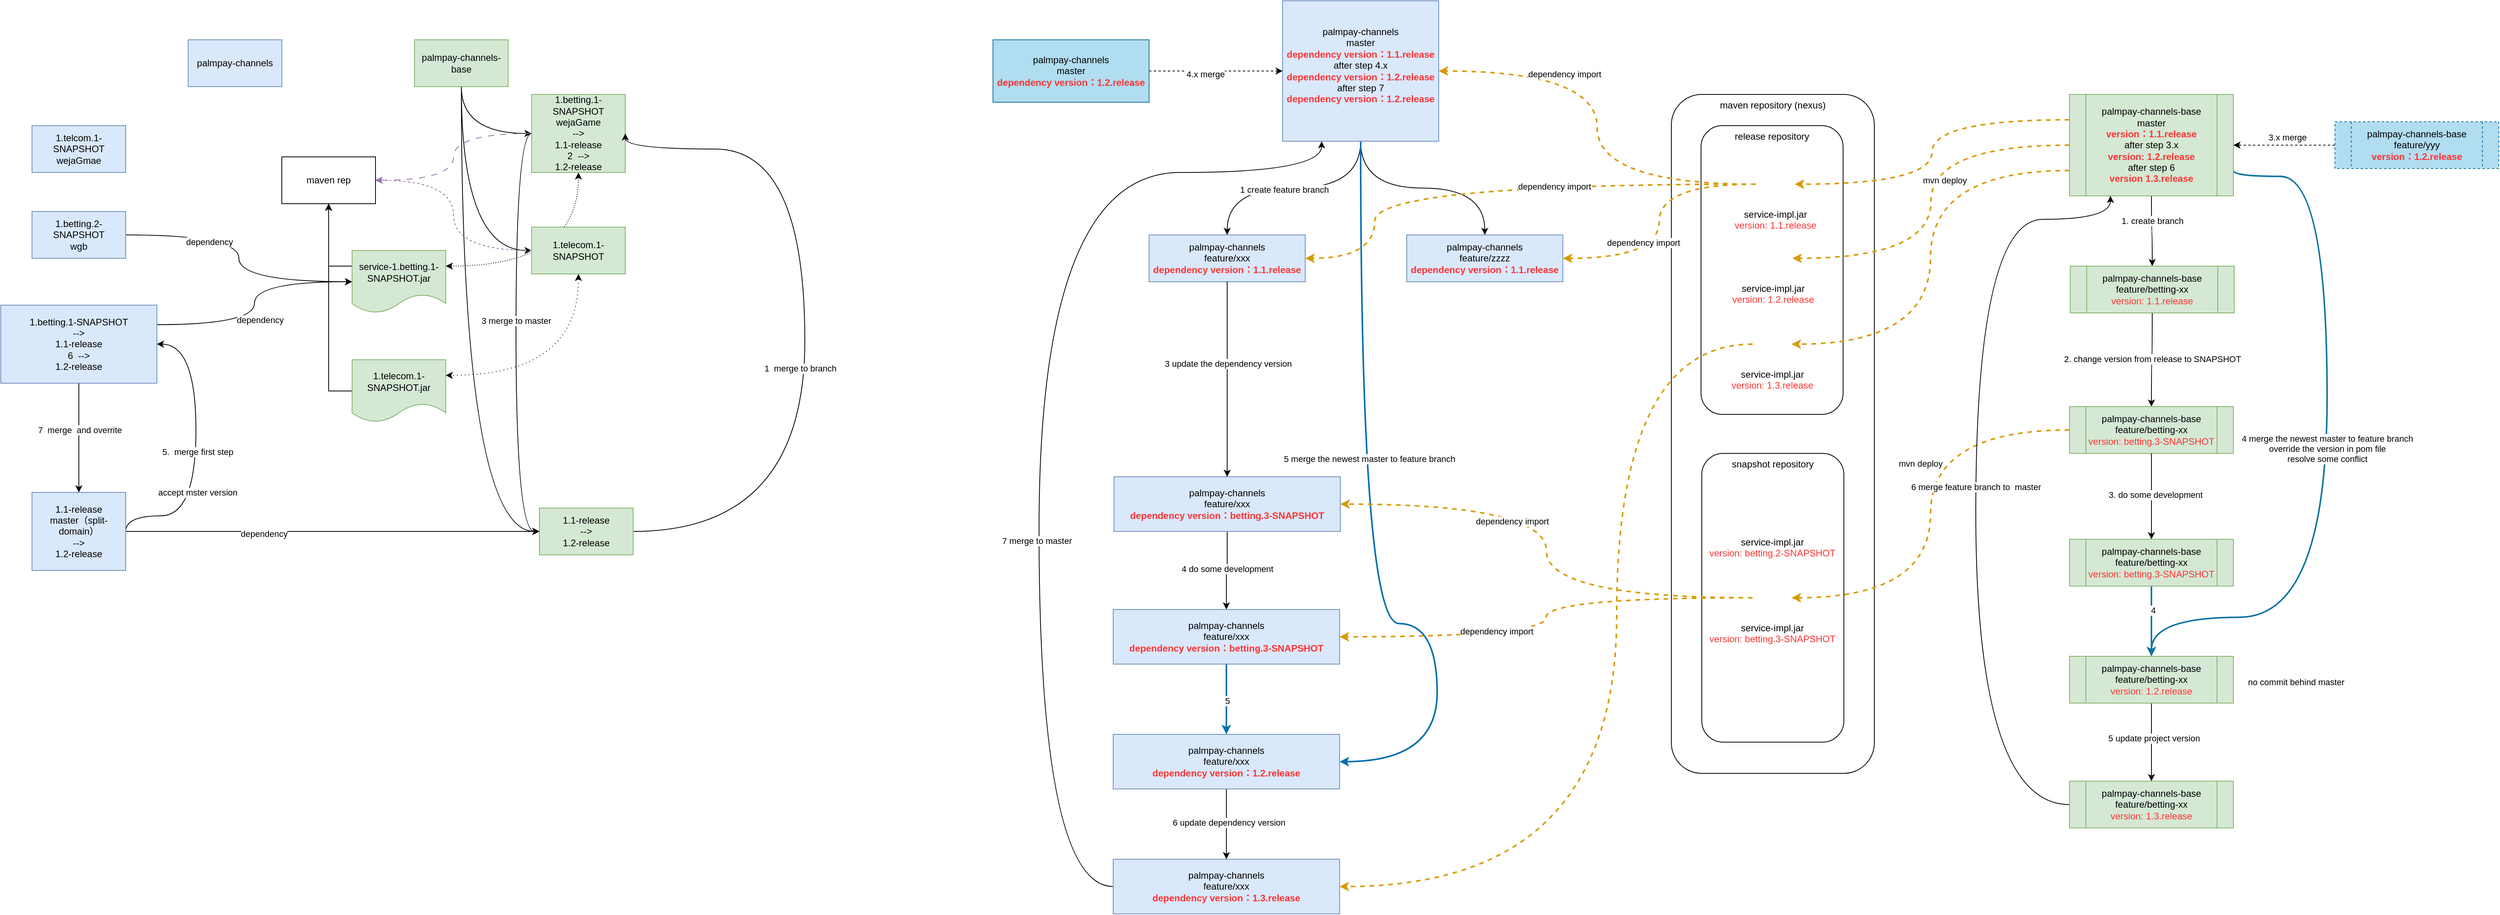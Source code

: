 <mxfile version="21.6.6" type="github">
  <diagram name="第 1 页" id="z0Ltoj8eWmJkIahDTdDF">
    <mxGraphModel dx="2133" dy="830" grid="1" gridSize="10" guides="1" tooltips="1" connect="1" arrows="1" fold="1" page="1" pageScale="1" pageWidth="827" pageHeight="1169" math="0" shadow="0">
      <root>
        <mxCell id="0" />
        <mxCell id="1" parent="0" />
        <mxCell id="0uwjctdGdJ8ZIo5__Zef-95" value="maven repository (nexus)" style="rounded=1;whiteSpace=wrap;html=1;verticalAlign=top;" parent="1" vertex="1">
          <mxGeometry x="1910" y="240" width="260" height="870" as="geometry" />
        </mxCell>
        <mxCell id="0uwjctdGdJ8ZIo5__Zef-104" value="snapshot repository" style="rounded=1;whiteSpace=wrap;html=1;verticalAlign=top;" parent="1" vertex="1">
          <mxGeometry x="1949" y="700" width="182" height="370" as="geometry" />
        </mxCell>
        <mxCell id="0uwjctdGdJ8ZIo5__Zef-97" value="release repository" style="rounded=1;whiteSpace=wrap;html=1;verticalAlign=top;" parent="1" vertex="1">
          <mxGeometry x="1948" y="280" width="182" height="370" as="geometry" />
        </mxCell>
        <mxCell id="0uwjctdGdJ8ZIo5__Zef-1" value="palmpay-channels" style="rounded=0;whiteSpace=wrap;html=1;fillColor=#dae8fc;strokeColor=#6c8ebf;" parent="1" vertex="1">
          <mxGeometry x="10" y="170" width="120" height="60" as="geometry" />
        </mxCell>
        <mxCell id="0uwjctdGdJ8ZIo5__Zef-6" style="edgeStyle=orthogonalEdgeStyle;rounded=0;orthogonalLoop=1;jettySize=auto;html=1;entryX=0;entryY=0.5;entryDx=0;entryDy=0;exitX=0.5;exitY=1;exitDx=0;exitDy=0;curved=1;" parent="1" source="0uwjctdGdJ8ZIo5__Zef-2" target="0uwjctdGdJ8ZIo5__Zef-4" edge="1">
          <mxGeometry relative="1" as="geometry" />
        </mxCell>
        <mxCell id="0uwjctdGdJ8ZIo5__Zef-7" style="edgeStyle=orthogonalEdgeStyle;rounded=0;orthogonalLoop=1;jettySize=auto;html=1;entryX=0;entryY=0.5;entryDx=0;entryDy=0;exitX=0.5;exitY=1;exitDx=0;exitDy=0;curved=1;" parent="1" source="0uwjctdGdJ8ZIo5__Zef-2" target="0uwjctdGdJ8ZIo5__Zef-5" edge="1">
          <mxGeometry relative="1" as="geometry" />
        </mxCell>
        <mxCell id="0uwjctdGdJ8ZIo5__Zef-25" style="edgeStyle=orthogonalEdgeStyle;rounded=0;orthogonalLoop=1;jettySize=auto;html=1;entryX=0;entryY=0.5;entryDx=0;entryDy=0;curved=1;exitX=0.5;exitY=1;exitDx=0;exitDy=0;" parent="1" source="0uwjctdGdJ8ZIo5__Zef-2" target="0uwjctdGdJ8ZIo5__Zef-24" edge="1">
          <mxGeometry relative="1" as="geometry" />
        </mxCell>
        <mxCell id="0uwjctdGdJ8ZIo5__Zef-2" value="palmpay-channels-base" style="rounded=0;whiteSpace=wrap;html=1;fillColor=#d5e8d4;strokeColor=#82b366;" parent="1" vertex="1">
          <mxGeometry x="300" y="170" width="120" height="60" as="geometry" />
        </mxCell>
        <mxCell id="0uwjctdGdJ8ZIo5__Zef-18" style="edgeStyle=orthogonalEdgeStyle;rounded=0;orthogonalLoop=1;jettySize=auto;html=1;entryX=0;entryY=0.5;entryDx=0;entryDy=0;curved=1;exitX=1;exitY=0.25;exitDx=0;exitDy=0;" parent="1" source="0uwjctdGdJ8ZIo5__Zef-8" target="0uwjctdGdJ8ZIo5__Zef-12" edge="1">
          <mxGeometry relative="1" as="geometry" />
        </mxCell>
        <mxCell id="0uwjctdGdJ8ZIo5__Zef-19" value="dependency" style="edgeLabel;html=1;align=center;verticalAlign=middle;resizable=0;points=[];" parent="0uwjctdGdJ8ZIo5__Zef-18" vertex="1" connectable="0">
          <mxGeometry x="-0.139" y="-7" relative="1" as="geometry">
            <mxPoint as="offset" />
          </mxGeometry>
        </mxCell>
        <mxCell id="0uwjctdGdJ8ZIo5__Zef-3" value="1.telcom.1-SNAPSHOT&lt;br&gt;wejaGmae" style="rounded=0;whiteSpace=wrap;html=1;fillColor=#dae8fc;strokeColor=#6c8ebf;" parent="1" vertex="1">
          <mxGeometry x="-190" y="280" width="120" height="60" as="geometry" />
        </mxCell>
        <mxCell id="0uwjctdGdJ8ZIo5__Zef-10" style="edgeStyle=orthogonalEdgeStyle;rounded=0;orthogonalLoop=1;jettySize=auto;html=1;entryX=1;entryY=0.5;entryDx=0;entryDy=0;dashed=1;dashPattern=8 8;curved=1;fillColor=#e1d5e7;strokeColor=#9673a6;" parent="1" source="0uwjctdGdJ8ZIo5__Zef-4" target="0uwjctdGdJ8ZIo5__Zef-9" edge="1">
          <mxGeometry relative="1" as="geometry" />
        </mxCell>
        <mxCell id="0uwjctdGdJ8ZIo5__Zef-16" style="edgeStyle=orthogonalEdgeStyle;rounded=0;orthogonalLoop=1;jettySize=auto;html=1;entryX=1;entryY=0.25;entryDx=0;entryDy=0;curved=1;exitX=0.5;exitY=1;exitDx=0;exitDy=0;dashed=1;dashPattern=1 2;startArrow=classic;startFill=1;" parent="1" source="0uwjctdGdJ8ZIo5__Zef-4" target="0uwjctdGdJ8ZIo5__Zef-12" edge="1">
          <mxGeometry relative="1" as="geometry" />
        </mxCell>
        <mxCell id="0uwjctdGdJ8ZIo5__Zef-39" style="edgeStyle=orthogonalEdgeStyle;rounded=0;orthogonalLoop=1;jettySize=auto;html=1;entryX=0;entryY=0.5;entryDx=0;entryDy=0;exitX=0;exitY=0.5;exitDx=0;exitDy=0;curved=1;" parent="1" source="0uwjctdGdJ8ZIo5__Zef-4" target="0uwjctdGdJ8ZIo5__Zef-24" edge="1">
          <mxGeometry relative="1" as="geometry" />
        </mxCell>
        <mxCell id="0uwjctdGdJ8ZIo5__Zef-40" value="3 merge to master" style="edgeLabel;html=1;align=center;verticalAlign=middle;resizable=0;points=[];" parent="0uwjctdGdJ8ZIo5__Zef-39" vertex="1" connectable="0">
          <mxGeometry x="-0.129" y="2" relative="1" as="geometry">
            <mxPoint x="-2" y="16" as="offset" />
          </mxGeometry>
        </mxCell>
        <mxCell id="0uwjctdGdJ8ZIo5__Zef-4" value="1.betting.1-SNAPSHOT&lt;br&gt;wejaGame&lt;br&gt;--&amp;gt;&lt;br&gt;1.1-release&lt;br&gt;2&amp;nbsp; --&amp;gt;&lt;br&gt;1.2-release" style="rounded=0;whiteSpace=wrap;html=1;fillColor=#d5e8d4;strokeColor=#82b366;" parent="1" vertex="1">
          <mxGeometry x="450" y="240" width="120" height="100" as="geometry" />
        </mxCell>
        <mxCell id="0uwjctdGdJ8ZIo5__Zef-11" style="edgeStyle=orthogonalEdgeStyle;rounded=0;orthogonalLoop=1;jettySize=auto;html=1;entryX=1;entryY=0.5;entryDx=0;entryDy=0;curved=1;dashed=1;fillColor=#e1d5e7;strokeColor=#9673a6;" parent="1" source="0uwjctdGdJ8ZIo5__Zef-5" target="0uwjctdGdJ8ZIo5__Zef-9" edge="1">
          <mxGeometry relative="1" as="geometry" />
        </mxCell>
        <mxCell id="0uwjctdGdJ8ZIo5__Zef-17" style="edgeStyle=orthogonalEdgeStyle;rounded=0;orthogonalLoop=1;jettySize=auto;html=1;entryX=1;entryY=0.25;entryDx=0;entryDy=0;exitX=0.5;exitY=1;exitDx=0;exitDy=0;curved=1;dashed=1;dashPattern=1 4;startArrow=classic;startFill=1;" parent="1" source="0uwjctdGdJ8ZIo5__Zef-5" target="0uwjctdGdJ8ZIo5__Zef-14" edge="1">
          <mxGeometry relative="1" as="geometry" />
        </mxCell>
        <mxCell id="0uwjctdGdJ8ZIo5__Zef-5" value="1.telecom.1-SNAPSHOT" style="rounded=0;whiteSpace=wrap;html=1;fillColor=#d5e8d4;strokeColor=#82b366;" parent="1" vertex="1">
          <mxGeometry x="450" y="410" width="120" height="60" as="geometry" />
        </mxCell>
        <mxCell id="0uwjctdGdJ8ZIo5__Zef-41" style="edgeStyle=orthogonalEdgeStyle;rounded=0;orthogonalLoop=1;jettySize=auto;html=1;entryX=0.5;entryY=0;entryDx=0;entryDy=0;" parent="1" source="0uwjctdGdJ8ZIo5__Zef-8" target="0uwjctdGdJ8ZIo5__Zef-26" edge="1">
          <mxGeometry relative="1" as="geometry" />
        </mxCell>
        <mxCell id="0uwjctdGdJ8ZIo5__Zef-42" value="7&amp;nbsp; merge&amp;nbsp; and overrite" style="edgeLabel;html=1;align=center;verticalAlign=middle;resizable=0;points=[];" parent="0uwjctdGdJ8ZIo5__Zef-41" vertex="1" connectable="0">
          <mxGeometry x="-0.143" y="1" relative="1" as="geometry">
            <mxPoint as="offset" />
          </mxGeometry>
        </mxCell>
        <mxCell id="0uwjctdGdJ8ZIo5__Zef-8" value="1.betting.1-SNAPSHOT&lt;br&gt;--&amp;gt;&lt;br&gt;1.1-release&lt;br&gt;6&amp;nbsp; --&amp;gt;&lt;br&gt;1.2-release" style="rounded=0;whiteSpace=wrap;html=1;fillColor=#dae8fc;strokeColor=#6c8ebf;" parent="1" vertex="1">
          <mxGeometry x="-230" y="510" width="200" height="100" as="geometry" />
        </mxCell>
        <mxCell id="0uwjctdGdJ8ZIo5__Zef-9" value="maven rep" style="rounded=0;whiteSpace=wrap;html=1;" parent="1" vertex="1">
          <mxGeometry x="130" y="320" width="120" height="60" as="geometry" />
        </mxCell>
        <mxCell id="0uwjctdGdJ8ZIo5__Zef-13" style="edgeStyle=orthogonalEdgeStyle;rounded=0;orthogonalLoop=1;jettySize=auto;html=1;entryX=0.5;entryY=1;entryDx=0;entryDy=0;exitX=0;exitY=0.25;exitDx=0;exitDy=0;" parent="1" source="0uwjctdGdJ8ZIo5__Zef-12" target="0uwjctdGdJ8ZIo5__Zef-9" edge="1">
          <mxGeometry relative="1" as="geometry" />
        </mxCell>
        <mxCell id="0uwjctdGdJ8ZIo5__Zef-12" value="service-1.betting.1-SNAPSHOT.jar" style="shape=document;whiteSpace=wrap;html=1;boundedLbl=1;fillColor=#d5e8d4;strokeColor=#82b366;" parent="1" vertex="1">
          <mxGeometry x="220" y="440" width="120" height="80" as="geometry" />
        </mxCell>
        <mxCell id="0uwjctdGdJ8ZIo5__Zef-15" style="edgeStyle=orthogonalEdgeStyle;rounded=0;orthogonalLoop=1;jettySize=auto;html=1;entryX=0.5;entryY=1;entryDx=0;entryDy=0;exitX=0;exitY=0.5;exitDx=0;exitDy=0;" parent="1" source="0uwjctdGdJ8ZIo5__Zef-14" target="0uwjctdGdJ8ZIo5__Zef-9" edge="1">
          <mxGeometry relative="1" as="geometry" />
        </mxCell>
        <mxCell id="0uwjctdGdJ8ZIo5__Zef-14" value="1.telecom.1-SNAPSHOT.jar" style="shape=document;whiteSpace=wrap;html=1;boundedLbl=1;fillColor=#d5e8d4;strokeColor=#82b366;" parent="1" vertex="1">
          <mxGeometry x="220" y="580" width="120" height="80" as="geometry" />
        </mxCell>
        <mxCell id="0uwjctdGdJ8ZIo5__Zef-22" style="edgeStyle=orthogonalEdgeStyle;rounded=0;orthogonalLoop=1;jettySize=auto;html=1;entryX=0;entryY=0.5;entryDx=0;entryDy=0;curved=1;" parent="1" source="0uwjctdGdJ8ZIo5__Zef-20" target="0uwjctdGdJ8ZIo5__Zef-12" edge="1">
          <mxGeometry relative="1" as="geometry" />
        </mxCell>
        <mxCell id="0uwjctdGdJ8ZIo5__Zef-23" value="dependency" style="edgeLabel;html=1;align=center;verticalAlign=middle;resizable=0;points=[];" parent="0uwjctdGdJ8ZIo5__Zef-22" vertex="1" connectable="0">
          <mxGeometry x="-0.389" y="-9" relative="1" as="geometry">
            <mxPoint as="offset" />
          </mxGeometry>
        </mxCell>
        <mxCell id="0uwjctdGdJ8ZIo5__Zef-20" value="1.betting.2-SNAPSHOT&lt;br&gt;wgb" style="rounded=0;whiteSpace=wrap;html=1;fillColor=#dae8fc;strokeColor=#6c8ebf;" parent="1" vertex="1">
          <mxGeometry x="-190" y="390" width="120" height="60" as="geometry" />
        </mxCell>
        <mxCell id="0uwjctdGdJ8ZIo5__Zef-37" style="edgeStyle=orthogonalEdgeStyle;rounded=0;orthogonalLoop=1;jettySize=auto;html=1;entryX=1;entryY=0.5;entryDx=0;entryDy=0;curved=1;" parent="1" source="0uwjctdGdJ8ZIo5__Zef-24" target="0uwjctdGdJ8ZIo5__Zef-4" edge="1">
          <mxGeometry relative="1" as="geometry">
            <Array as="points">
              <mxPoint x="800" y="800" />
              <mxPoint x="800" y="310" />
            </Array>
          </mxGeometry>
        </mxCell>
        <mxCell id="0uwjctdGdJ8ZIo5__Zef-38" value="1&amp;nbsp; merge to branch" style="edgeLabel;html=1;align=center;verticalAlign=middle;resizable=0;points=[];" parent="0uwjctdGdJ8ZIo5__Zef-37" vertex="1" connectable="0">
          <mxGeometry x="-0.106" y="6" relative="1" as="geometry">
            <mxPoint as="offset" />
          </mxGeometry>
        </mxCell>
        <mxCell id="0uwjctdGdJ8ZIo5__Zef-24" value="1.1-release&lt;br&gt;--&amp;gt;&lt;br&gt;1.2-release" style="rounded=0;whiteSpace=wrap;html=1;fillColor=#d5e8d4;strokeColor=#82b366;" parent="1" vertex="1">
          <mxGeometry x="460" y="770" width="120" height="60" as="geometry" />
        </mxCell>
        <mxCell id="0uwjctdGdJ8ZIo5__Zef-27" style="edgeStyle=orthogonalEdgeStyle;rounded=0;orthogonalLoop=1;jettySize=auto;html=1;entryX=0;entryY=0.5;entryDx=0;entryDy=0;curved=1;" parent="1" source="0uwjctdGdJ8ZIo5__Zef-26" target="0uwjctdGdJ8ZIo5__Zef-24" edge="1">
          <mxGeometry relative="1" as="geometry" />
        </mxCell>
        <mxCell id="0uwjctdGdJ8ZIo5__Zef-28" value="dependency" style="edgeLabel;html=1;align=center;verticalAlign=middle;resizable=0;points=[];" parent="0uwjctdGdJ8ZIo5__Zef-27" vertex="1" connectable="0">
          <mxGeometry x="-0.333" y="-3" relative="1" as="geometry">
            <mxPoint as="offset" />
          </mxGeometry>
        </mxCell>
        <mxCell id="0uwjctdGdJ8ZIo5__Zef-33" style="edgeStyle=orthogonalEdgeStyle;rounded=0;orthogonalLoop=1;jettySize=auto;html=1;entryX=1;entryY=0.5;entryDx=0;entryDy=0;exitX=1;exitY=0.5;exitDx=0;exitDy=0;curved=1;" parent="1" source="0uwjctdGdJ8ZIo5__Zef-26" target="0uwjctdGdJ8ZIo5__Zef-8" edge="1">
          <mxGeometry relative="1" as="geometry">
            <Array as="points">
              <mxPoint x="20" y="780" />
              <mxPoint x="20" y="560" />
            </Array>
          </mxGeometry>
        </mxCell>
        <mxCell id="0uwjctdGdJ8ZIo5__Zef-34" value="5.&amp;nbsp; merge first step" style="edgeLabel;html=1;align=center;verticalAlign=middle;resizable=0;points=[];" parent="0uwjctdGdJ8ZIo5__Zef-33" vertex="1" connectable="0">
          <mxGeometry x="0.011" y="-2" relative="1" as="geometry">
            <mxPoint as="offset" />
          </mxGeometry>
        </mxCell>
        <mxCell id="0uwjctdGdJ8ZIo5__Zef-35" value="accept mster version" style="edgeLabel;html=1;align=center;verticalAlign=middle;resizable=0;points=[];" parent="0uwjctdGdJ8ZIo5__Zef-33" vertex="1" connectable="0">
          <mxGeometry x="-0.263" y="-2" relative="1" as="geometry">
            <mxPoint as="offset" />
          </mxGeometry>
        </mxCell>
        <mxCell id="0uwjctdGdJ8ZIo5__Zef-26" value="1.1-release&lt;br&gt;master（split-domain）&lt;br&gt;--&amp;gt;&lt;br&gt;1.2-release" style="rounded=0;whiteSpace=wrap;html=1;fillColor=#dae8fc;strokeColor=#6c8ebf;" parent="1" vertex="1">
          <mxGeometry x="-190" y="750" width="120" height="100" as="geometry" />
        </mxCell>
        <mxCell id="0uwjctdGdJ8ZIo5__Zef-49" style="edgeStyle=orthogonalEdgeStyle;rounded=0;orthogonalLoop=1;jettySize=auto;html=1;entryX=0.5;entryY=0;entryDx=0;entryDy=0;curved=1;" parent="1" source="0uwjctdGdJ8ZIo5__Zef-45" target="0uwjctdGdJ8ZIo5__Zef-47" edge="1">
          <mxGeometry relative="1" as="geometry" />
        </mxCell>
        <mxCell id="0uwjctdGdJ8ZIo5__Zef-51" value="1. create branch" style="edgeLabel;html=1;align=center;verticalAlign=middle;resizable=0;points=[];" parent="0uwjctdGdJ8ZIo5__Zef-49" vertex="1" connectable="0">
          <mxGeometry x="-0.301" y="1" relative="1" as="geometry">
            <mxPoint as="offset" />
          </mxGeometry>
        </mxCell>
        <mxCell id="0uwjctdGdJ8ZIo5__Zef-78" style="edgeStyle=orthogonalEdgeStyle;rounded=0;orthogonalLoop=1;jettySize=auto;html=1;entryX=0.5;entryY=0;entryDx=0;entryDy=0;curved=1;fillColor=#b1ddf0;strokeColor=#10739e;strokeWidth=2;exitX=1;exitY=0.75;exitDx=0;exitDy=0;" parent="1" source="0uwjctdGdJ8ZIo5__Zef-45" target="0uwjctdGdJ8ZIo5__Zef-85" edge="1">
          <mxGeometry relative="1" as="geometry">
            <Array as="points">
              <mxPoint x="2750" y="345" />
              <mxPoint x="2750" y="910" />
              <mxPoint x="2525" y="910" />
            </Array>
          </mxGeometry>
        </mxCell>
        <mxCell id="0uwjctdGdJ8ZIo5__Zef-79" value="4 merge the newest master to feature branch&lt;br&gt;override the version in pom file&lt;br&gt;resolve some conflict" style="edgeLabel;html=1;align=center;verticalAlign=middle;resizable=0;points=[];" parent="0uwjctdGdJ8ZIo5__Zef-78" vertex="1" connectable="0">
          <mxGeometry x="-0.146" y="-2" relative="1" as="geometry">
            <mxPoint x="2" y="63" as="offset" />
          </mxGeometry>
        </mxCell>
        <mxCell id="0uwjctdGdJ8ZIo5__Zef-89" value="no commit behind master" style="edgeLabel;html=1;align=center;verticalAlign=middle;resizable=0;points=[];" parent="0uwjctdGdJ8ZIo5__Zef-78" vertex="1" connectable="0">
          <mxGeometry x="0.18" y="-11" relative="1" as="geometry">
            <mxPoint x="-29" y="204" as="offset" />
          </mxGeometry>
        </mxCell>
        <mxCell id="0uwjctdGdJ8ZIo5__Zef-101" style="rounded=0;orthogonalLoop=1;jettySize=auto;html=1;entryX=1;entryY=0.5;entryDx=0;entryDy=0;exitX=0;exitY=0.5;exitDx=0;exitDy=0;edgeStyle=orthogonalEdgeStyle;curved=1;fillColor=#ffe6cc;strokeColor=#d79b00;strokeWidth=2;dashed=1;" parent="1" source="0uwjctdGdJ8ZIo5__Zef-45" target="0uwjctdGdJ8ZIo5__Zef-96" edge="1">
          <mxGeometry relative="1" as="geometry" />
        </mxCell>
        <mxCell id="0uwjctdGdJ8ZIo5__Zef-102" style="rounded=0;orthogonalLoop=1;jettySize=auto;html=1;entryX=1;entryY=0.5;entryDx=0;entryDy=0;exitX=0;exitY=0.75;exitDx=0;exitDy=0;edgeStyle=orthogonalEdgeStyle;curved=1;fillColor=#ffe6cc;strokeColor=#d79b00;strokeWidth=2;dashed=1;" parent="1" source="0uwjctdGdJ8ZIo5__Zef-45" target="0uwjctdGdJ8ZIo5__Zef-98" edge="1">
          <mxGeometry relative="1" as="geometry" />
        </mxCell>
        <mxCell id="0uwjctdGdJ8ZIo5__Zef-45" value="palmpay-channels-base&lt;br&gt;master&lt;br&gt;&lt;font style=&quot;font-weight: bold;&quot; color=&quot;#ff3333&quot;&gt;version：1.1.release&lt;/font&gt;&lt;br&gt;after step 3.x&lt;br&gt;&lt;font style=&quot;font-weight: bold;&quot; color=&quot;#ff3333&quot;&gt;version: 1.2.release&lt;/font&gt;&lt;br&gt;after step 6&lt;br&gt;&lt;b style=&quot;color: rgb(255, 51, 51);&quot;&gt;version 1.3.release&lt;/b&gt;" style="shape=process;whiteSpace=wrap;html=1;backgroundOutline=1;fillColor=#d5e8d4;strokeColor=#82b366;" parent="1" vertex="1">
          <mxGeometry x="2420" y="240" width="210" height="130" as="geometry" />
        </mxCell>
        <mxCell id="0uwjctdGdJ8ZIo5__Zef-50" style="edgeStyle=orthogonalEdgeStyle;rounded=0;orthogonalLoop=1;jettySize=auto;html=1;entryX=0.5;entryY=0;entryDx=0;entryDy=0;curved=1;" parent="1" source="0uwjctdGdJ8ZIo5__Zef-47" target="0uwjctdGdJ8ZIo5__Zef-48" edge="1">
          <mxGeometry relative="1" as="geometry" />
        </mxCell>
        <mxCell id="0uwjctdGdJ8ZIo5__Zef-52" value="2. change version from release to SNAPSHOT" style="edgeLabel;html=1;align=center;verticalAlign=middle;resizable=0;points=[];" parent="0uwjctdGdJ8ZIo5__Zef-50" vertex="1" connectable="0">
          <mxGeometry x="-0.2" y="1" relative="1" as="geometry">
            <mxPoint x="-1" y="10" as="offset" />
          </mxGeometry>
        </mxCell>
        <mxCell id="0uwjctdGdJ8ZIo5__Zef-47" value="palmpay-channels-base&lt;br&gt;feature/betting-xx&lt;br&gt;&lt;font color=&quot;#ff3333&quot;&gt;version: 1.1.release&lt;/font&gt;" style="shape=process;whiteSpace=wrap;html=1;backgroundOutline=1;fillColor=#d5e8d4;strokeColor=#82b366;" parent="1" vertex="1">
          <mxGeometry x="2421" y="460" width="210" height="60" as="geometry" />
        </mxCell>
        <mxCell id="0uwjctdGdJ8ZIo5__Zef-48" value="palmpay-channels-base&lt;br&gt;feature/betting-xx&lt;br&gt;&lt;font color=&quot;#ff3333&quot;&gt;version: betting.3-SNAPSHOT&lt;/font&gt;" style="shape=process;whiteSpace=wrap;html=1;backgroundOutline=1;fillColor=#d5e8d4;strokeColor=#82b366;" parent="1" vertex="1">
          <mxGeometry x="2420" y="640" width="210" height="60" as="geometry" />
        </mxCell>
        <mxCell id="0uwjctdGdJ8ZIo5__Zef-53" style="rounded=0;orthogonalLoop=1;jettySize=auto;html=1;entryX=0.5;entryY=0;entryDx=0;entryDy=0;exitX=0.5;exitY=1;exitDx=0;exitDy=0;" parent="1" source="0uwjctdGdJ8ZIo5__Zef-48" target="0uwjctdGdJ8ZIo5__Zef-84" edge="1">
          <mxGeometry relative="1" as="geometry" />
        </mxCell>
        <mxCell id="0uwjctdGdJ8ZIo5__Zef-54" value="3. do some development" style="edgeLabel;html=1;align=center;verticalAlign=middle;resizable=0;points=[];" parent="0uwjctdGdJ8ZIo5__Zef-53" vertex="1" connectable="0">
          <mxGeometry x="0.544" relative="1" as="geometry">
            <mxPoint x="5" y="-32" as="offset" />
          </mxGeometry>
        </mxCell>
        <mxCell id="0uwjctdGdJ8ZIo5__Zef-56" value="service-impl.jar&lt;br&gt;&lt;font color=&quot;#ff3333&quot;&gt;version: betting.2-SNAPSHOT&lt;/font&gt;" style="shape=image;html=1;verticalAlign=top;verticalLabelPosition=bottom;labelBackgroundColor=#ffffff;imageAspect=0;aspect=fixed;image=https://cdn3.iconfinder.com/data/icons/dompicon-glyph-file-format-2/256/file-jar-format-type-128.png" parent="1" vertex="1">
          <mxGeometry x="2014" y="750" width="50" height="50" as="geometry" />
        </mxCell>
        <mxCell id="0uwjctdGdJ8ZIo5__Zef-57" style="edgeStyle=orthogonalEdgeStyle;rounded=0;orthogonalLoop=1;jettySize=auto;html=1;entryX=1;entryY=0.5;entryDx=0;entryDy=0;curved=1;dashed=1;fillColor=#ffe6cc;strokeColor=#d79b00;strokeWidth=2;" parent="1" source="0uwjctdGdJ8ZIo5__Zef-48" target="0uwjctdGdJ8ZIo5__Zef-105" edge="1">
          <mxGeometry relative="1" as="geometry" />
        </mxCell>
        <mxCell id="0uwjctdGdJ8ZIo5__Zef-59" value="mvn deploy" style="edgeLabel;html=1;align=center;verticalAlign=middle;resizable=0;points=[];" parent="0uwjctdGdJ8ZIo5__Zef-57" vertex="1" connectable="0">
          <mxGeometry x="-0.147" y="-4" relative="1" as="geometry">
            <mxPoint x="-9" y="-23" as="offset" />
          </mxGeometry>
        </mxCell>
        <mxCell id="0uwjctdGdJ8ZIo5__Zef-62" style="edgeStyle=orthogonalEdgeStyle;rounded=0;orthogonalLoop=1;jettySize=auto;html=1;entryX=0.5;entryY=0;entryDx=0;entryDy=0;curved=1;" parent="1" source="0uwjctdGdJ8ZIo5__Zef-60" target="0uwjctdGdJ8ZIo5__Zef-61" edge="1">
          <mxGeometry relative="1" as="geometry" />
        </mxCell>
        <mxCell id="0uwjctdGdJ8ZIo5__Zef-111" value="1 create feature branch" style="edgeLabel;html=1;align=center;verticalAlign=middle;resizable=0;points=[];" parent="0uwjctdGdJ8ZIo5__Zef-62" vertex="1" connectable="0">
          <mxGeometry x="0.085" y="2" relative="1" as="geometry">
            <mxPoint as="offset" />
          </mxGeometry>
        </mxCell>
        <mxCell id="0uwjctdGdJ8ZIo5__Zef-64" style="edgeStyle=orthogonalEdgeStyle;rounded=0;orthogonalLoop=1;jettySize=auto;html=1;entryX=0.5;entryY=0;entryDx=0;entryDy=0;curved=1;" parent="1" source="0uwjctdGdJ8ZIo5__Zef-60" target="0uwjctdGdJ8ZIo5__Zef-63" edge="1">
          <mxGeometry relative="1" as="geometry" />
        </mxCell>
        <mxCell id="0uwjctdGdJ8ZIo5__Zef-130" style="edgeStyle=orthogonalEdgeStyle;rounded=0;orthogonalLoop=1;jettySize=auto;html=1;entryX=1;entryY=0.5;entryDx=0;entryDy=0;curved=1;fillColor=#1ba1e2;strokeColor=#006EAF;strokeWidth=2;" parent="1" source="0uwjctdGdJ8ZIo5__Zef-60" target="0uwjctdGdJ8ZIo5__Zef-129" edge="1">
          <mxGeometry relative="1" as="geometry">
            <Array as="points">
              <mxPoint x="1512" y="918" />
              <mxPoint x="1610" y="918" />
              <mxPoint x="1610" y="1095" />
            </Array>
          </mxGeometry>
        </mxCell>
        <mxCell id="0uwjctdGdJ8ZIo5__Zef-131" value="5 merge the newest master to feature branch" style="edgeLabel;html=1;align=center;verticalAlign=middle;resizable=0;points=[];" parent="0uwjctdGdJ8ZIo5__Zef-130" vertex="1" connectable="0">
          <mxGeometry x="-0.201" y="11" relative="1" as="geometry">
            <mxPoint as="offset" />
          </mxGeometry>
        </mxCell>
        <mxCell id="0uwjctdGdJ8ZIo5__Zef-60" value="palmpay-channels&lt;br&gt;master&lt;br&gt;&lt;b style=&quot;color: rgb(255, 51, 51);&quot;&gt;dependency version：1.1.release&lt;/b&gt;&lt;br&gt;after step 4.x&lt;br&gt;&lt;span style=&quot;border-color: var(--border-color);&quot;&gt;&lt;font style=&quot;border-color: var(--border-color);&quot;&gt;&lt;b style=&quot;color: rgb(0, 0, 0); font-weight: bold; border-color: var(--border-color);&quot;&gt;&lt;font style=&quot;border-color: var(--border-color);&quot; color=&quot;#ff3333&quot;&gt;dependency version：1.2.release&lt;br&gt;&lt;/font&gt;&lt;/b&gt;after step 7&lt;br&gt;&lt;b style=&quot;color: rgb(0, 0, 0); font-weight: bold; border-color: var(--border-color);&quot;&gt;&lt;font style=&quot;border-color: var(--border-color);&quot; color=&quot;#ff3333&quot;&gt;&lt;b style=&quot;border-color: var(--border-color); color: rgb(0, 0, 0);&quot;&gt;&lt;font style=&quot;border-color: var(--border-color);&quot; color=&quot;#ff3333&quot;&gt;dependency version：1.2.release&lt;/font&gt;&lt;/b&gt;&lt;br&gt;&lt;br style=&quot;border-color: var(--border-color);&quot;&gt;&lt;/font&gt;&lt;/b&gt;&lt;/font&gt;&lt;/span&gt;" style="rounded=0;whiteSpace=wrap;html=1;fillColor=#dae8fc;strokeColor=#6c8ebf;" parent="1" vertex="1">
          <mxGeometry x="1412" y="120" width="200" height="180" as="geometry" />
        </mxCell>
        <mxCell id="0uwjctdGdJ8ZIo5__Zef-61" value="palmpay-channels&lt;br&gt;&lt;font style=&quot;&quot;&gt;feature/xxx&lt;br&gt;&lt;b style=&quot;border-color: var(--border-color); color: rgb(255, 51, 51);&quot;&gt;dependency version：1.1.release&lt;/b&gt;&lt;br style=&quot;border-color: var(--border-color);&quot;&gt;&lt;/font&gt;" style="rounded=0;whiteSpace=wrap;html=1;fillColor=#dae8fc;strokeColor=#6c8ebf;" parent="1" vertex="1">
          <mxGeometry x="1241" y="420" width="200" height="60" as="geometry" />
        </mxCell>
        <mxCell id="0uwjctdGdJ8ZIo5__Zef-63" value="palmpay-channels&lt;br&gt;&lt;font style=&quot;&quot;&gt;feature/zzzz&lt;br&gt;&lt;/font&gt;&lt;b style=&quot;border-color: var(--border-color); color: rgb(255, 51, 51);&quot;&gt;dependency version：1.1.release&lt;/b&gt;" style="rounded=0;whiteSpace=wrap;html=1;fillColor=#dae8fc;strokeColor=#6c8ebf;" parent="1" vertex="1">
          <mxGeometry x="1571" y="420" width="200" height="60" as="geometry" />
        </mxCell>
        <mxCell id="0uwjctdGdJ8ZIo5__Zef-69" style="edgeStyle=orthogonalEdgeStyle;rounded=0;orthogonalLoop=1;jettySize=auto;html=1;entryX=1;entryY=0.5;entryDx=0;entryDy=0;curved=1;fillColor=#ffe6cc;strokeColor=#d79b00;strokeWidth=2;dashed=1;" parent="1" source="0uwjctdGdJ8ZIo5__Zef-66" target="0uwjctdGdJ8ZIo5__Zef-63" edge="1">
          <mxGeometry relative="1" as="geometry" />
        </mxCell>
        <mxCell id="0uwjctdGdJ8ZIo5__Zef-70" value="dependency import" style="edgeLabel;html=1;align=center;verticalAlign=middle;resizable=0;points=[];" parent="0uwjctdGdJ8ZIo5__Zef-69" vertex="1" connectable="0">
          <mxGeometry x="0.615" y="3" relative="1" as="geometry">
            <mxPoint x="37" y="-23" as="offset" />
          </mxGeometry>
        </mxCell>
        <mxCell id="0uwjctdGdJ8ZIo5__Zef-109" style="edgeStyle=orthogonalEdgeStyle;rounded=0;orthogonalLoop=1;jettySize=auto;html=1;entryX=1;entryY=0.5;entryDx=0;entryDy=0;curved=1;fillColor=#ffe6cc;strokeColor=#d79b00;dashed=1;strokeWidth=2;" parent="1" source="0uwjctdGdJ8ZIo5__Zef-66" target="0uwjctdGdJ8ZIo5__Zef-60" edge="1">
          <mxGeometry relative="1" as="geometry" />
        </mxCell>
        <mxCell id="0uwjctdGdJ8ZIo5__Zef-110" value="dependency import" style="edgeLabel;html=1;align=center;verticalAlign=middle;resizable=0;points=[];" parent="0uwjctdGdJ8ZIo5__Zef-109" vertex="1" connectable="0">
          <mxGeometry x="0.415" y="4" relative="1" as="geometry">
            <mxPoint as="offset" />
          </mxGeometry>
        </mxCell>
        <mxCell id="0uwjctdGdJ8ZIo5__Zef-115" style="edgeStyle=orthogonalEdgeStyle;rounded=0;orthogonalLoop=1;jettySize=auto;html=1;entryX=1;entryY=0.5;entryDx=0;entryDy=0;curved=1;fillColor=#ffe6cc;strokeColor=#d79b00;strokeWidth=2;dashed=1;" parent="1" source="0uwjctdGdJ8ZIo5__Zef-66" target="0uwjctdGdJ8ZIo5__Zef-61" edge="1">
          <mxGeometry relative="1" as="geometry">
            <Array as="points">
              <mxPoint x="1530" y="355" />
              <mxPoint x="1530" y="450" />
            </Array>
          </mxGeometry>
        </mxCell>
        <mxCell id="0uwjctdGdJ8ZIo5__Zef-120" value="dependency import" style="edgeLabel;html=1;align=center;verticalAlign=middle;resizable=0;points=[];" parent="0uwjctdGdJ8ZIo5__Zef-115" vertex="1" connectable="0">
          <mxGeometry x="-0.23" y="3" relative="1" as="geometry">
            <mxPoint as="offset" />
          </mxGeometry>
        </mxCell>
        <mxCell id="0uwjctdGdJ8ZIo5__Zef-66" value="service-impl.jar&lt;br&gt;&lt;font color=&quot;#ff3333&quot;&gt;version: 1.1.release&lt;/font&gt;" style="shape=image;html=1;verticalAlign=top;verticalLabelPosition=bottom;labelBackgroundColor=#ffffff;imageAspect=0;aspect=fixed;image=https://cdn3.iconfinder.com/data/icons/dompicon-glyph-file-format-2/256/file-jar-format-type-128.png" parent="1" vertex="1">
          <mxGeometry x="2018" y="330" width="50" height="50" as="geometry" />
        </mxCell>
        <mxCell id="0uwjctdGdJ8ZIo5__Zef-67" style="rounded=0;orthogonalLoop=1;jettySize=auto;html=1;entryX=1;entryY=0.5;entryDx=0;entryDy=0;dashed=1;fillColor=#ffe6cc;strokeColor=#d79b00;strokeWidth=2;exitX=0;exitY=0.25;exitDx=0;exitDy=0;edgeStyle=orthogonalEdgeStyle;curved=1;" parent="1" source="0uwjctdGdJ8ZIo5__Zef-45" target="0uwjctdGdJ8ZIo5__Zef-66" edge="1">
          <mxGeometry relative="1" as="geometry" />
        </mxCell>
        <mxCell id="0uwjctdGdJ8ZIo5__Zef-68" value="mvn deploy" style="edgeLabel;html=1;align=center;verticalAlign=middle;resizable=0;points=[];" parent="0uwjctdGdJ8ZIo5__Zef-67" vertex="1" connectable="0">
          <mxGeometry x="-0.443" y="12" relative="1" as="geometry">
            <mxPoint x="-39" y="65" as="offset" />
          </mxGeometry>
        </mxCell>
        <mxCell id="0uwjctdGdJ8ZIo5__Zef-76" style="edgeStyle=orthogonalEdgeStyle;rounded=0;orthogonalLoop=1;jettySize=auto;html=1;entryX=1;entryY=0.5;entryDx=0;entryDy=0;dashed=1;" parent="1" source="0uwjctdGdJ8ZIo5__Zef-75" target="0uwjctdGdJ8ZIo5__Zef-45" edge="1">
          <mxGeometry relative="1" as="geometry" />
        </mxCell>
        <mxCell id="0uwjctdGdJ8ZIo5__Zef-77" value="3.x merge" style="edgeLabel;html=1;align=center;verticalAlign=middle;resizable=0;points=[];" parent="0uwjctdGdJ8ZIo5__Zef-76" vertex="1" connectable="0">
          <mxGeometry x="0.145" y="1" relative="1" as="geometry">
            <mxPoint x="13" y="-11" as="offset" />
          </mxGeometry>
        </mxCell>
        <mxCell id="0uwjctdGdJ8ZIo5__Zef-75" value="palmpay-channels-base&lt;br&gt;feature/yyy&lt;br&gt;&lt;b&gt;&lt;font color=&quot;#ff3333&quot;&gt;version：1.2.release&lt;/font&gt;&lt;/b&gt;" style="shape=process;whiteSpace=wrap;html=1;backgroundOutline=1;fillColor=#b1ddf0;strokeColor=#10739e;dashed=1;" parent="1" vertex="1">
          <mxGeometry x="2760" y="275" width="210" height="60" as="geometry" />
        </mxCell>
        <mxCell id="0uwjctdGdJ8ZIo5__Zef-86" style="edgeStyle=orthogonalEdgeStyle;rounded=0;orthogonalLoop=1;jettySize=auto;html=1;entryX=0.5;entryY=0;entryDx=0;entryDy=0;fillColor=#b1ddf0;strokeColor=#10739e;strokeWidth=2;" parent="1" source="0uwjctdGdJ8ZIo5__Zef-84" target="0uwjctdGdJ8ZIo5__Zef-85" edge="1">
          <mxGeometry relative="1" as="geometry" />
        </mxCell>
        <mxCell id="0uwjctdGdJ8ZIo5__Zef-88" value="4" style="edgeLabel;html=1;align=center;verticalAlign=middle;resizable=0;points=[];" parent="0uwjctdGdJ8ZIo5__Zef-86" vertex="1" connectable="0">
          <mxGeometry x="-0.308" y="2" relative="1" as="geometry">
            <mxPoint as="offset" />
          </mxGeometry>
        </mxCell>
        <mxCell id="0uwjctdGdJ8ZIo5__Zef-84" value="palmpay-channels-base&lt;br&gt;feature/betting-xx&lt;br&gt;&lt;font color=&quot;#ff3333&quot;&gt;version: betting.3-SNAPSHOT&lt;/font&gt;" style="shape=process;whiteSpace=wrap;html=1;backgroundOutline=1;fillColor=#d5e8d4;strokeColor=#82b366;" parent="1" vertex="1">
          <mxGeometry x="2420" y="810" width="210" height="60" as="geometry" />
        </mxCell>
        <mxCell id="0uwjctdGdJ8ZIo5__Zef-91" style="edgeStyle=orthogonalEdgeStyle;rounded=0;orthogonalLoop=1;jettySize=auto;html=1;entryX=0.5;entryY=0;entryDx=0;entryDy=0;" parent="1" source="0uwjctdGdJ8ZIo5__Zef-85" target="0uwjctdGdJ8ZIo5__Zef-90" edge="1">
          <mxGeometry relative="1" as="geometry" />
        </mxCell>
        <mxCell id="0uwjctdGdJ8ZIo5__Zef-92" value="5 update project version" style="edgeLabel;html=1;align=center;verticalAlign=middle;resizable=0;points=[];" parent="0uwjctdGdJ8ZIo5__Zef-91" vertex="1" connectable="0">
          <mxGeometry x="-0.113" y="3" relative="1" as="geometry">
            <mxPoint as="offset" />
          </mxGeometry>
        </mxCell>
        <mxCell id="0uwjctdGdJ8ZIo5__Zef-85" value="palmpay-channels-base&lt;br&gt;feature/betting-xx&lt;br&gt;&lt;font color=&quot;#ff3333&quot;&gt;version: 1.2.release&lt;/font&gt;" style="shape=process;whiteSpace=wrap;html=1;backgroundOutline=1;fillColor=#d5e8d4;strokeColor=#82b366;" parent="1" vertex="1">
          <mxGeometry x="2420" y="960" width="210" height="60" as="geometry" />
        </mxCell>
        <mxCell id="0uwjctdGdJ8ZIo5__Zef-93" style="edgeStyle=orthogonalEdgeStyle;rounded=0;orthogonalLoop=1;jettySize=auto;html=1;entryX=0.25;entryY=1;entryDx=0;entryDy=0;curved=1;" parent="1" source="0uwjctdGdJ8ZIo5__Zef-90" target="0uwjctdGdJ8ZIo5__Zef-45" edge="1">
          <mxGeometry relative="1" as="geometry">
            <Array as="points">
              <mxPoint x="2300" y="1150" />
              <mxPoint x="2300" y="400" />
              <mxPoint x="2473" y="400" />
            </Array>
          </mxGeometry>
        </mxCell>
        <mxCell id="0uwjctdGdJ8ZIo5__Zef-94" value="6 merge feature branch to&amp;nbsp; master" style="edgeLabel;html=1;align=center;verticalAlign=middle;resizable=0;points=[];" parent="0uwjctdGdJ8ZIo5__Zef-93" vertex="1" connectable="0">
          <mxGeometry x="-0.201" y="-1" relative="1" as="geometry">
            <mxPoint x="-1" y="-99" as="offset" />
          </mxGeometry>
        </mxCell>
        <mxCell id="0uwjctdGdJ8ZIo5__Zef-90" value="palmpay-channels-base&lt;br&gt;feature/betting-xx&lt;br&gt;&lt;font color=&quot;#ff3333&quot;&gt;version: 1.3.release&lt;/font&gt;" style="shape=process;whiteSpace=wrap;html=1;backgroundOutline=1;fillColor=#d5e8d4;strokeColor=#82b366;" parent="1" vertex="1">
          <mxGeometry x="2420" y="1120" width="210" height="60" as="geometry" />
        </mxCell>
        <mxCell id="0uwjctdGdJ8ZIo5__Zef-96" value="service-impl.jar&lt;br&gt;&lt;font color=&quot;#ff3333&quot;&gt;version: 1.2.release&lt;/font&gt;" style="shape=image;html=1;verticalAlign=top;verticalLabelPosition=bottom;labelBackgroundColor=#ffffff;imageAspect=0;aspect=fixed;image=https://cdn3.iconfinder.com/data/icons/dompicon-glyph-file-format-2/256/file-jar-format-type-128.png" parent="1" vertex="1">
          <mxGeometry x="2015" y="425" width="50" height="50" as="geometry" />
        </mxCell>
        <mxCell id="0uwjctdGdJ8ZIo5__Zef-98" value="service-impl.jar&lt;br&gt;&lt;font color=&quot;#ff3333&quot;&gt;version: 1.3.release&lt;/font&gt;" style="shape=image;html=1;verticalAlign=top;verticalLabelPosition=bottom;labelBackgroundColor=#ffffff;imageAspect=0;aspect=fixed;image=https://cdn3.iconfinder.com/data/icons/dompicon-glyph-file-format-2/256/file-jar-format-type-128.png" parent="1" vertex="1">
          <mxGeometry x="2014" y="535" width="50" height="50" as="geometry" />
        </mxCell>
        <mxCell id="0uwjctdGdJ8ZIo5__Zef-113" style="edgeStyle=orthogonalEdgeStyle;rounded=0;orthogonalLoop=1;jettySize=auto;html=1;entryX=0.5;entryY=0;entryDx=0;entryDy=0;exitX=0.5;exitY=1;exitDx=0;exitDy=0;" parent="1" source="0uwjctdGdJ8ZIo5__Zef-61" target="0uwjctdGdJ8ZIo5__Zef-112" edge="1">
          <mxGeometry relative="1" as="geometry">
            <mxPoint x="1340" y="640" as="sourcePoint" />
          </mxGeometry>
        </mxCell>
        <mxCell id="0uwjctdGdJ8ZIo5__Zef-114" value="3 update the dependency version" style="edgeLabel;html=1;align=center;verticalAlign=middle;resizable=0;points=[];" parent="0uwjctdGdJ8ZIo5__Zef-113" vertex="1" connectable="0">
          <mxGeometry x="-0.163" y="1" relative="1" as="geometry">
            <mxPoint as="offset" />
          </mxGeometry>
        </mxCell>
        <mxCell id="0uwjctdGdJ8ZIo5__Zef-117" style="edgeStyle=orthogonalEdgeStyle;rounded=0;orthogonalLoop=1;jettySize=auto;html=1;entryX=1;entryY=0.5;entryDx=0;entryDy=0;curved=1;fillColor=#ffe6cc;strokeColor=#d79b00;strokeWidth=2;dashed=1;" parent="1" source="0uwjctdGdJ8ZIo5__Zef-105" target="0uwjctdGdJ8ZIo5__Zef-112" edge="1">
          <mxGeometry relative="1" as="geometry" />
        </mxCell>
        <mxCell id="0uwjctdGdJ8ZIo5__Zef-119" value="dependency import" style="edgeLabel;html=1;align=center;verticalAlign=middle;resizable=0;points=[];" parent="0uwjctdGdJ8ZIo5__Zef-117" vertex="1" connectable="0">
          <mxGeometry x="0.323" y="22" relative="1" as="geometry">
            <mxPoint as="offset" />
          </mxGeometry>
        </mxCell>
        <mxCell id="0uwjctdGdJ8ZIo5__Zef-124" style="edgeStyle=orthogonalEdgeStyle;rounded=0;orthogonalLoop=1;jettySize=auto;html=1;entryX=1;entryY=0.5;entryDx=0;entryDy=0;curved=1;dashed=1;fillColor=#ffe6cc;strokeColor=#d79b00;strokeWidth=2;" parent="1" source="0uwjctdGdJ8ZIo5__Zef-105" target="0uwjctdGdJ8ZIo5__Zef-121" edge="1">
          <mxGeometry relative="1" as="geometry" />
        </mxCell>
        <mxCell id="0uwjctdGdJ8ZIo5__Zef-125" value="dependency import" style="edgeLabel;html=1;align=center;verticalAlign=middle;resizable=0;points=[];" parent="0uwjctdGdJ8ZIo5__Zef-124" vertex="1" connectable="0">
          <mxGeometry x="0.306" y="-7" relative="1" as="geometry">
            <mxPoint as="offset" />
          </mxGeometry>
        </mxCell>
        <mxCell id="0uwjctdGdJ8ZIo5__Zef-138" style="edgeStyle=orthogonalEdgeStyle;rounded=0;orthogonalLoop=1;jettySize=auto;html=1;entryX=1;entryY=0.5;entryDx=0;entryDy=0;fillColor=#ffe6cc;strokeColor=#d79b00;dashed=1;strokeWidth=2;curved=1;exitX=0;exitY=0.5;exitDx=0;exitDy=0;" parent="1" source="0uwjctdGdJ8ZIo5__Zef-98" target="0uwjctdGdJ8ZIo5__Zef-135" edge="1">
          <mxGeometry relative="1" as="geometry">
            <Array as="points">
              <mxPoint x="1840" y="560" />
              <mxPoint x="1840" y="1255" />
            </Array>
          </mxGeometry>
        </mxCell>
        <mxCell id="0uwjctdGdJ8ZIo5__Zef-105" value="service-impl.jar&lt;br&gt;&lt;font color=&quot;#ff3333&quot;&gt;version: betting.3-SNAPSHOT&lt;/font&gt;" style="shape=image;html=1;verticalAlign=top;verticalLabelPosition=bottom;labelBackgroundColor=#ffffff;imageAspect=0;aspect=fixed;image=https://cdn3.iconfinder.com/data/icons/dompicon-glyph-file-format-2/256/file-jar-format-type-128.png" parent="1" vertex="1">
          <mxGeometry x="2014" y="860" width="50" height="50" as="geometry" />
        </mxCell>
        <mxCell id="0uwjctdGdJ8ZIo5__Zef-122" style="edgeStyle=orthogonalEdgeStyle;rounded=0;orthogonalLoop=1;jettySize=auto;html=1;entryX=0.5;entryY=0;entryDx=0;entryDy=0;" parent="1" source="0uwjctdGdJ8ZIo5__Zef-112" target="0uwjctdGdJ8ZIo5__Zef-121" edge="1">
          <mxGeometry relative="1" as="geometry" />
        </mxCell>
        <mxCell id="0uwjctdGdJ8ZIo5__Zef-123" value="4 do some development" style="edgeLabel;html=1;align=center;verticalAlign=middle;resizable=0;points=[];" parent="0uwjctdGdJ8ZIo5__Zef-122" vertex="1" connectable="0">
          <mxGeometry x="-0.047" relative="1" as="geometry">
            <mxPoint as="offset" />
          </mxGeometry>
        </mxCell>
        <mxCell id="0uwjctdGdJ8ZIo5__Zef-112" value="palmpay-channels&lt;br&gt;feature/xxx&lt;br&gt;&lt;b style=&quot;&quot;&gt;&lt;font color=&quot;#ff3333&quot;&gt;dependency version：betting.3-SNAPSHOT&lt;br&gt;&lt;/font&gt;&lt;/b&gt;" style="rounded=0;whiteSpace=wrap;html=1;fillColor=#dae8fc;strokeColor=#6c8ebf;" parent="1" vertex="1">
          <mxGeometry x="1196" y="730" width="290" height="70" as="geometry" />
        </mxCell>
        <mxCell id="0uwjctdGdJ8ZIo5__Zef-132" style="edgeStyle=orthogonalEdgeStyle;rounded=0;orthogonalLoop=1;jettySize=auto;html=1;entryX=0.5;entryY=0;entryDx=0;entryDy=0;fillColor=#1ba1e2;strokeColor=#006EAF;strokeWidth=2;" parent="1" source="0uwjctdGdJ8ZIo5__Zef-121" target="0uwjctdGdJ8ZIo5__Zef-129" edge="1">
          <mxGeometry relative="1" as="geometry" />
        </mxCell>
        <mxCell id="0uwjctdGdJ8ZIo5__Zef-133" value="5" style="edgeLabel;html=1;align=center;verticalAlign=middle;resizable=0;points=[];" parent="0uwjctdGdJ8ZIo5__Zef-132" vertex="1" connectable="0">
          <mxGeometry x="0.035" y="1" relative="1" as="geometry">
            <mxPoint as="offset" />
          </mxGeometry>
        </mxCell>
        <mxCell id="0uwjctdGdJ8ZIo5__Zef-121" value="palmpay-channels&lt;br&gt;feature/xxx&lt;br&gt;&lt;b style=&quot;&quot;&gt;&lt;font color=&quot;#ff3333&quot;&gt;dependency version：betting.3-SNAPSHOT&lt;br&gt;&lt;/font&gt;&lt;/b&gt;" style="rounded=0;whiteSpace=wrap;html=1;fillColor=#dae8fc;strokeColor=#6c8ebf;" parent="1" vertex="1">
          <mxGeometry x="1195" y="900" width="290" height="70" as="geometry" />
        </mxCell>
        <mxCell id="0uwjctdGdJ8ZIo5__Zef-127" style="edgeStyle=orthogonalEdgeStyle;rounded=0;orthogonalLoop=1;jettySize=auto;html=1;entryX=0;entryY=0.5;entryDx=0;entryDy=0;dashed=1;" parent="1" source="0uwjctdGdJ8ZIo5__Zef-126" target="0uwjctdGdJ8ZIo5__Zef-60" edge="1">
          <mxGeometry relative="1" as="geometry" />
        </mxCell>
        <mxCell id="0uwjctdGdJ8ZIo5__Zef-128" value="4.x merge" style="edgeLabel;html=1;align=center;verticalAlign=middle;resizable=0;points=[];" parent="0uwjctdGdJ8ZIo5__Zef-127" vertex="1" connectable="0">
          <mxGeometry x="-0.162" y="-4" relative="1" as="geometry">
            <mxPoint as="offset" />
          </mxGeometry>
        </mxCell>
        <mxCell id="0uwjctdGdJ8ZIo5__Zef-126" value="palmpay-channels&lt;br&gt;master&lt;br&gt;&lt;b style=&quot;&quot;&gt;&lt;font color=&quot;#ff3333&quot;&gt;dependency version：1.2.release&lt;br&gt;&lt;/font&gt;&lt;/b&gt;" style="rounded=0;whiteSpace=wrap;html=1;fillColor=#b1ddf0;strokeColor=#10739e;" parent="1" vertex="1">
          <mxGeometry x="1041" y="170" width="200" height="80" as="geometry" />
        </mxCell>
        <mxCell id="0uwjctdGdJ8ZIo5__Zef-134" style="edgeStyle=orthogonalEdgeStyle;rounded=0;orthogonalLoop=1;jettySize=auto;html=1;entryX=0.25;entryY=1;entryDx=0;entryDy=0;curved=1;exitX=0;exitY=0.5;exitDx=0;exitDy=0;" parent="1" source="0uwjctdGdJ8ZIo5__Zef-135" target="0uwjctdGdJ8ZIo5__Zef-60" edge="1">
          <mxGeometry relative="1" as="geometry">
            <Array as="points">
              <mxPoint x="1100" y="1255" />
              <mxPoint x="1100" y="340" />
              <mxPoint x="1462" y="340" />
            </Array>
          </mxGeometry>
        </mxCell>
        <mxCell id="0uwjctdGdJ8ZIo5__Zef-139" value="7 merge to master" style="edgeLabel;html=1;align=center;verticalAlign=middle;resizable=0;points=[];" parent="0uwjctdGdJ8ZIo5__Zef-134" vertex="1" connectable="0">
          <mxGeometry x="-0.238" y="3" relative="1" as="geometry">
            <mxPoint as="offset" />
          </mxGeometry>
        </mxCell>
        <mxCell id="0uwjctdGdJ8ZIo5__Zef-136" style="edgeStyle=orthogonalEdgeStyle;rounded=0;orthogonalLoop=1;jettySize=auto;html=1;entryX=0.5;entryY=0;entryDx=0;entryDy=0;" parent="1" source="0uwjctdGdJ8ZIo5__Zef-129" target="0uwjctdGdJ8ZIo5__Zef-135" edge="1">
          <mxGeometry relative="1" as="geometry" />
        </mxCell>
        <mxCell id="0uwjctdGdJ8ZIo5__Zef-137" value="6 update dependency version" style="edgeLabel;html=1;align=center;verticalAlign=middle;resizable=0;points=[];" parent="0uwjctdGdJ8ZIo5__Zef-136" vertex="1" connectable="0">
          <mxGeometry x="-0.04" y="3" relative="1" as="geometry">
            <mxPoint as="offset" />
          </mxGeometry>
        </mxCell>
        <mxCell id="0uwjctdGdJ8ZIo5__Zef-129" value="palmpay-channels&lt;br&gt;feature/xxx&lt;br&gt;&lt;b style=&quot;&quot;&gt;&lt;font color=&quot;#ff3333&quot;&gt;dependency version：1.2.release&lt;br&gt;&lt;/font&gt;&lt;/b&gt;" style="rounded=0;whiteSpace=wrap;html=1;fillColor=#dae8fc;strokeColor=#6c8ebf;" parent="1" vertex="1">
          <mxGeometry x="1195" y="1060" width="290" height="70" as="geometry" />
        </mxCell>
        <mxCell id="0uwjctdGdJ8ZIo5__Zef-135" value="palmpay-channels&lt;br&gt;feature/xxx&lt;br&gt;&lt;b style=&quot;&quot;&gt;&lt;font color=&quot;#ff3333&quot;&gt;dependency version：1.3.release&lt;br&gt;&lt;/font&gt;&lt;/b&gt;" style="rounded=0;whiteSpace=wrap;html=1;fillColor=#dae8fc;strokeColor=#6c8ebf;" parent="1" vertex="1">
          <mxGeometry x="1195" y="1220" width="290" height="70" as="geometry" />
        </mxCell>
      </root>
    </mxGraphModel>
  </diagram>
</mxfile>
